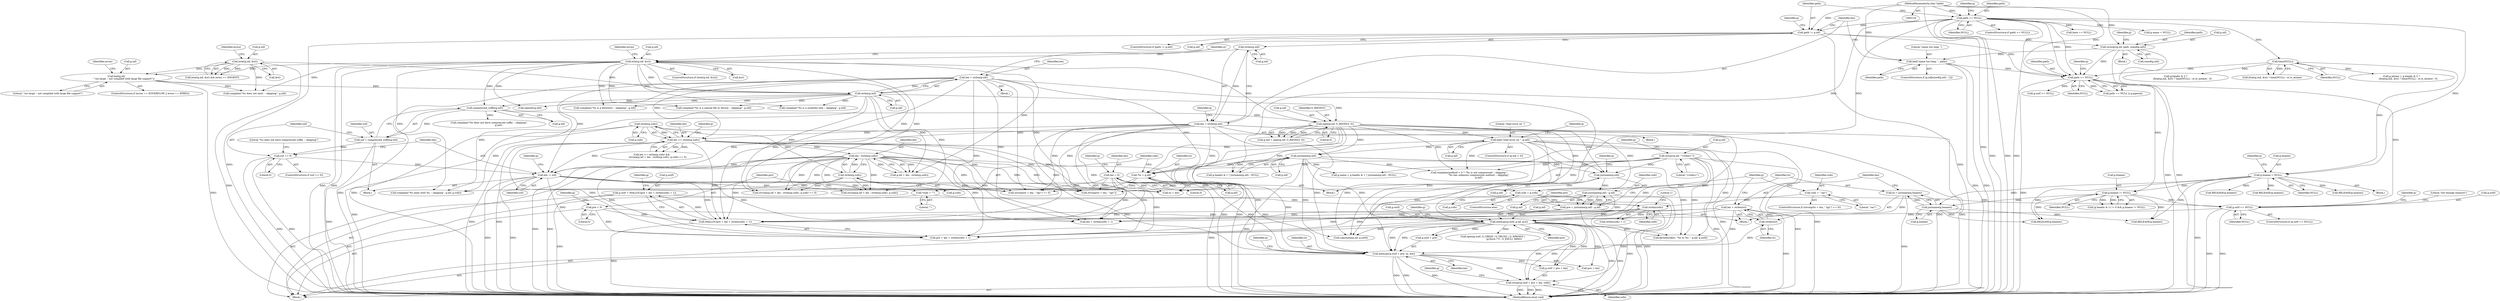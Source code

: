 digraph "0_pigz_fdad1406b3ec809f4954ff7cdf9e99eb18c2458f@API" {
"1001125" [label="(Call,strcpy(g.outf + pre + len, sufx))"];
"1001109" [label="(Call,memcpy(g.outf, g.inf, pre))"];
"1001101" [label="(Call,g.outf == NULL)"];
"1001087" [label="(Call,g.outf = MALLOC(pre + len + strlen(sufx) + 1))"];
"1001091" [label="(Call,MALLOC(pre + len + strlen(sufx) + 1))"];
"1001026" [label="(Call,pre = 0)"];
"1001049" [label="(Call,pre = justname(g.inf) - g.inf)"];
"1001051" [label="(Call,justname(g.inf) - g.inf)"];
"1001052" [label="(Call,justname(g.inf))"];
"1000788" [label="(Call,justname(g.inf))"];
"1000761" [label="(Call,open(g.inf, O_RDONLY, 0))"];
"1000232" [label="(Call,lstat(g.inf, &st))"];
"1000227" [label="(Call,strlen(g.inf))"];
"1000196" [label="(Call,path != g.inf)"];
"1000148" [label="(Call,path == NULL)"];
"1000135" [label="(MethodParameterIn,char *path)"];
"1000304" [label="(Call,strlen(g.inf))"];
"1000281" [label="(Call,bail(g.inf,\n                    \" too large -- not compiled with large file support\"))"];
"1000264" [label="(Call,lstat(g.inf, &st))"];
"1000739" [label="(Call,compressed_suffix(g.inf))"];
"1000773" [label="(Call,bail(\"read error on \", g.inf))"];
"1000152" [label="(Call,strcpy(g.inf, \"<stdin>\"))"];
"1000699" [label="(Call,len - strlen(g.sufx))"];
"1000687" [label="(Call,len >= strlen(g.sufx))"];
"1000302" [label="(Call,len = strlen(g.inf))"];
"1000225" [label="(Call,len = strlen(g.inf))"];
"1000689" [label="(Call,strlen(g.sufx))"];
"1000701" [label="(Call,strlen(g.sufx))"];
"1001065" [label="(Call,len = strlen(to))"];
"1001067" [label="(Call,strlen(to))"];
"1001059" [label="(Call,to = justname(g.hname))"];
"1001061" [label="(Call,justname(g.hname))"];
"1001043" [label="(Call,g.hname != NULL)"];
"1000811" [label="(Call,g.hname = NULL)"];
"1000184" [label="(Call,time(NULL))"];
"1000960" [label="(Call,path == NULL)"];
"1000202" [label="(Call,strncpy(g.inf, path, sizeof(g.inf)))"];
"1000222" [label="(Call,bail(\"name too long: \", path))"];
"1000754" [label="(Call,len -= suf)"];
"1000744" [label="(Call,suf == 0)"];
"1000737" [label="(Call,suf = compressed_suffix(g.inf))"];
"1000190" [label="(Call,len = 0)"];
"1001097" [label="(Call,strlen(sufx))"];
"1001078" [label="(Call,sufx = \".tar\")"];
"1001022" [label="(Call,*sufx = \"\")"];
"1001082" [label="(Call,sufx = g.sufx)"];
"1001117" [label="(Call,memcpy(g.outf + pre, to, len))"];
"1001016" [label="(Call,*to = g.inf)"];
"1000281" [label="(Call,bail(g.inf,\n                    \" too large -- not compiled with large file support\"))"];
"1000922" [label="(Call,RELEASE(g.hname))"];
"1000782" [label="(Call,g.headis & 1 ? justname(g.inf) : NULL)"];
"1000222" [label="(Call,bail(\"name too long: \", path))"];
"1000695" [label="(Call,g.inf + len - strlen(g.sufx))"];
"1001265" [label="(Call,RELEASE(g.hname))"];
"1000273" [label="(ControlStructure,if (errno == EOVERFLOW || errno == EFBIG))"];
"1000879" [label="(Call,complain(method < 0 ? \"%s is not compressed -- skipping\" :\n                         \"%s has unknown compression method -- skipping\",\n                         g.inf))"];
"1000943" [label="(Call,RELEASE(g.hname))"];
"1001116" [label="(Identifier,pre)"];
"1001094" [label="(Call,len + strlen(sufx) + 1)"];
"1000192" [label="(Literal,0)"];
"1000739" [label="(Call,compressed_suffix(g.inf))"];
"1000303" [label="(Identifier,len)"];
"1001105" [label="(Identifier,NULL)"];
"1000693" [label="(Call,strcmp(g.inf + len - strlen(g.sufx), g.sufx) == 0)"];
"1001083" [label="(Identifier,sufx)"];
"1001024" [label="(Literal,\"\")"];
"1001395" [label="(Call,copymeta(g.inf, g.outf))"];
"1000285" [label="(Literal,\" too large -- not compiled with large file support\")"];
"1000194" [label="(Block,)"];
"1000759" [label="(Identifier,g)"];
"1001070" [label="(ControlStructure,if (strcmp(to + len, \".tgz\") == 0))"];
"1001078" [label="(Call,sufx = \".tar\")"];
"1000302" [label="(Call,len = strlen(g.inf))"];
"1000231" [label="(ControlStructure,if (lstat(g.inf, &st)))"];
"1000701" [label="(Call,strlen(g.sufx))"];
"1001026" [label="(Call,pre = 0)"];
"1000737" [label="(Call,suf = compressed_suffix(g.inf))"];
"1000202" [label="(Call,strncpy(g.inf, path, sizeof(g.inf)))"];
"1000227" [label="(Call,strlen(g.inf))"];
"1000287" [label="(Identifier,errno)"];
"1001061" [label="(Call,justname(g.hname))"];
"1000271" [label="(Identifier,errno)"];
"1000746" [label="(Literal,0)"];
"1000809" [label="(Identifier,g)"];
"1000211" [label="(ControlStructure,if (g.inf[sizeof(g.inf) - 1]))"];
"1001125" [label="(Call,strcpy(g.outf + pre + len, sufx))"];
"1001014" [label="(Block,)"];
"1001067" [label="(Call,strlen(to))"];
"1001059" [label="(Call,to = justname(g.hname))"];
"1000232" [label="(Call,lstat(g.inf, &st))"];
"1001091" [label="(Call,MALLOC(pre + len + strlen(sufx) + 1))"];
"1001080" [label="(Literal,\".tar\")"];
"1000697" [label="(Identifier,g)"];
"1001048" [label="(Block,)"];
"1000304" [label="(Call,strlen(g.inf))"];
"1000743" [label="(ControlStructure,if (suf == 0))"];
"1001072" [label="(Call,strcmp(to + len, \".tgz\"))"];
"1000762" [label="(Call,g.inf)"];
"1000977" [label="(Call,g.outf == NULL)"];
"1001022" [label="(Call,*sufx = \"\")"];
"1001043" [label="(Call,g.hname != NULL)"];
"1000811" [label="(Call,g.hname = NULL)"];
"1001035" [label="(Call,(g.headis & 1) != 0 && g.hname != NULL)"];
"1001081" [label="(ControlStructure,else)"];
"1000687" [label="(Call,len >= strlen(g.sufx))"];
"1001136" [label="(Identifier,g)"];
"1000282" [label="(Call,g.inf)"];
"1001126" [label="(Call,g.outf + pre + len)"];
"1001062" [label="(Call,g.hname)"];
"1000263" [label="(Call,lstat(g.inf, &st) && errno == ENOENT)"];
"1001057" [label="(Identifier,g)"];
"1001098" [label="(Identifier,sufx)"];
"1000775" [label="(Call,g.inf)"];
"1000151" [label="(Block,)"];
"1001089" [label="(Identifier,g)"];
"1001049" [label="(Call,pre = justname(g.inf) - g.inf)"];
"1000404" [label="(Call,opendir(g.inf))"];
"1000788" [label="(Call,justname(g.inf))"];
"1000333" [label="(Call,complain(\"%s is a special file or device -- skipping\", g.inf))"];
"1000960" [label="(Call,path == NULL)"];
"1000740" [label="(Call,g.inf)"];
"1000962" [label="(Identifier,NULL)"];
"1000744" [label="(Call,suf == 0)"];
"1000755" [label="(Identifier,len)"];
"1001031" [label="(Identifier,g)"];
"1001101" [label="(Call,g.outf == NULL)"];
"1000710" [label="(Call,complain(\"%s ends with %s -- skipping\", g.inf, g.sufx))"];
"1001060" [label="(Identifier,to)"];
"1000223" [label="(Literal,\"name too long: \")"];
"1001438" [label="(MethodReturn,local void)"];
"1000185" [label="(Identifier,NULL)"];
"1001120" [label="(Identifier,g)"];
"1001044" [label="(Call,g.hname)"];
"1001018" [label="(Call,g.inf)"];
"1000162" [label="(Call,g.name = NULL)"];
"1000774" [label="(Literal,\"read error on \")"];
"1001117" [label="(Call,memcpy(g.outf + pre, to, len))"];
"1000754" [label="(Call,len -= suf)"];
"1001128" [label="(Identifier,g)"];
"1000135" [label="(MethodParameterIn,char *path)"];
"1000204" [label="(Identifier,g)"];
"1000778" [label="(Call,g.name = g.headis & 1 ? justname(g.inf) : NULL)"];
"1001130" [label="(Call,pre + len)"];
"1000959" [label="(Call,path == NULL || g.pipeout)"];
"1000738" [label="(Identifier,suf)"];
"1000748" [label="(Call,complain(\"%s does not have compressed suffix -- skipping\",\n                         g.inf))"];
"1000812" [label="(Call,g.hname)"];
"1000171" [label="(Call,g.headis & 2 ?\n                  (fstat(g.ind, &st) ? time(NULL) : st.st_mtime) : 0)"];
"1000964" [label="(Identifier,g)"];
"1000147" [label="(ControlStructure,if (path == NULL))"];
"1001050" [label="(Identifier,pre)"];
"1000177" [label="(Call,fstat(g.ind, &st) ? time(NULL) : st.st_mtime)"];
"1001056" [label="(Call,g.inf)"];
"1000242" [label="(Identifier,errno)"];
"1000149" [label="(Identifier,path)"];
"1000789" [label="(Call,g.inf)"];
"1000233" [label="(Call,g.inf)"];
"1001113" [label="(Call,g.inf)"];
"1000238" [label="(Block,)"];
"1001027" [label="(Identifier,pre)"];
"1001111" [label="(Identifier,g)"];
"1000190" [label="(Call,len = 0)"];
"1001079" [label="(Identifier,sufx)"];
"1001099" [label="(Literal,1)"];
"1001295" [label="(Call,RELEASE(g.hname))"];
"1000815" [label="(Identifier,NULL)"];
"1001052" [label="(Call,justname(g.inf))"];
"1000765" [label="(Identifier,O_RDONLY)"];
"1000780" [label="(Identifier,g)"];
"1001068" [label="(Identifier,to)"];
"1000860" [label="(Call,RELEASE(g.hname))"];
"1000961" [label="(Identifier,path)"];
"1000818" [label="(Identifier,g)"];
"1001118" [label="(Call,g.outf + pre)"];
"1000757" [label="(Call,g.ind = open(g.inf, O_RDONLY, 0))"];
"1000226" [label="(Identifier,len)"];
"1000702" [label="(Call,g.sufx)"];
"1000206" [label="(Identifier,path)"];
"1000700" [label="(Identifier,len)"];
"1001073" [label="(Call,to + len)"];
"1001110" [label="(Call,g.outf)"];
"1000745" [label="(Identifier,suf)"];
"1000203" [label="(Call,g.inf)"];
"1000236" [label="(Call,&st)"];
"1000264" [label="(Call,lstat(g.inf, &st))"];
"1001097" [label="(Call,strlen(sufx))"];
"1001305" [label="(Call,fprintf(stderr, \"%s to %s \", g.inf, g.outf))"];
"1001016" [label="(Call,*to = g.inf)"];
"1000150" [label="(Identifier,NULL)"];
"1000305" [label="(Call,g.inf)"];
"1000761" [label="(Call,open(g.inf, O_RDONLY, 0))"];
"1000767" [label="(ControlStructure,if (g.ind < 0))"];
"1000201" [label="(Block,)"];
"1000268" [label="(Call,&st)"];
"1001051" [label="(Call,justname(g.inf) - g.inf)"];
"1000296" [label="(Call,complain(\"%s does not exist -- skipping\", g.inf))"];
"1000265" [label="(Call,g.inf)"];
"1000167" [label="(Call,g.mtime = g.headis & 2 ?\n                  (fstat(g.ind, &st) ? time(NULL) : st.st_mtime) : 0)"];
"1000153" [label="(Call,g.inf)"];
"1000690" [label="(Call,g.sufx)"];
"1000313" [label="(Identifier,st)"];
"1000197" [label="(Identifier,path)"];
"1000766" [label="(Literal,0)"];
"1001107" [label="(Literal,\"not enough memory\")"];
"1001133" [label="(Identifier,sufx)"];
"1000234" [label="(Identifier,g)"];
"1000358" [label="(Call,complain(\"%s is a symbolic link -- skipping\", g.inf))"];
"1001123" [label="(Identifier,to)"];
"1000136" [label="(Block,)"];
"1001071" [label="(Call,strcmp(to + len, \".tgz\") == 0)"];
"1000688" [label="(Identifier,len)"];
"1000148" [label="(Call,path == NULL)"];
"1000378" [label="(Call,complain(\"%s is a directory -- skipping\", g.inf))"];
"1001065" [label="(Call,len = strlen(to))"];
"1000159" [label="(Identifier,g)"];
"1001088" [label="(Call,g.outf)"];
"1001066" [label="(Identifier,len)"];
"1000184" [label="(Call,time(NULL))"];
"1001124" [label="(Identifier,len)"];
"1001087" [label="(Call,g.outf = MALLOC(pre + len + strlen(sufx) + 1))"];
"1000694" [label="(Call,strcmp(g.inf + len - strlen(g.sufx), g.sufx))"];
"1000207" [label="(Call,sizeof(g.inf))"];
"1001103" [label="(Identifier,g)"];
"1000214" [label="(Identifier,g)"];
"1000228" [label="(Call,g.inf)"];
"1000152" [label="(Call,strcpy(g.inf, \"<stdin>\"))"];
"1000196" [label="(Call,path != g.inf)"];
"1001023" [label="(Identifier,sufx)"];
"1001047" [label="(Identifier,NULL)"];
"1000225" [label="(Call,len = strlen(g.inf))"];
"1000686" [label="(Call,len >= strlen(g.sufx) &&\n                strcmp(g.inf + len - strlen(g.sufx), g.sufx) == 0)"];
"1000773" [label="(Call,bail(\"read error on \", g.inf))"];
"1001053" [label="(Call,g.inf)"];
"1001102" [label="(Call,g.outf)"];
"1000409" [label="(Call,here == NULL)"];
"1001084" [label="(Call,g.sufx)"];
"1000195" [label="(ControlStructure,if (path != g.inf))"];
"1001100" [label="(ControlStructure,if (g.outf == NULL))"];
"1001028" [label="(Literal,0)"];
"1000749" [label="(Literal,\"%s does not have compressed suffix -- skipping\")"];
"1001096" [label="(Call,strlen(sufx) + 1)"];
"1000756" [label="(Identifier,suf)"];
"1000735" [label="(Block,)"];
"1000689" [label="(Call,strlen(g.sufx))"];
"1000699" [label="(Call,len - strlen(g.sufx))"];
"1001082" [label="(Call,sufx = g.sufx)"];
"1000156" [label="(Literal,\"<stdin>\")"];
"1000224" [label="(Identifier,path)"];
"1000198" [label="(Call,g.inf)"];
"1000191" [label="(Identifier,len)"];
"1001109" [label="(Call,memcpy(g.outf, g.inf, pre))"];
"1001138" [label="(Call,open(g.outf, O_CREAT | O_TRUNC | O_WRONLY |\n                              (g.force ? 0 : O_EXCL), 0600))"];
"1001092" [label="(Call,pre + len + strlen(sufx) + 1)"];
"1000154" [label="(Identifier,g)"];
"1001017" [label="(Identifier,to)"];
"1001125" -> "1001014"  [label="AST: "];
"1001125" -> "1001133"  [label="CFG: "];
"1001126" -> "1001125"  [label="AST: "];
"1001133" -> "1001125"  [label="AST: "];
"1001136" -> "1001125"  [label="CFG: "];
"1001125" -> "1001438"  [label="DDG: "];
"1001125" -> "1001438"  [label="DDG: "];
"1001125" -> "1001438"  [label="DDG: "];
"1001109" -> "1001125"  [label="DDG: "];
"1001109" -> "1001125"  [label="DDG: "];
"1001117" -> "1001125"  [label="DDG: "];
"1001097" -> "1001125"  [label="DDG: "];
"1001109" -> "1001014"  [label="AST: "];
"1001109" -> "1001116"  [label="CFG: "];
"1001110" -> "1001109"  [label="AST: "];
"1001113" -> "1001109"  [label="AST: "];
"1001116" -> "1001109"  [label="AST: "];
"1001120" -> "1001109"  [label="CFG: "];
"1001109" -> "1001438"  [label="DDG: "];
"1001109" -> "1001438"  [label="DDG: "];
"1001101" -> "1001109"  [label="DDG: "];
"1001051" -> "1001109"  [label="DDG: "];
"1000788" -> "1001109"  [label="DDG: "];
"1000761" -> "1001109"  [label="DDG: "];
"1000152" -> "1001109"  [label="DDG: "];
"1000773" -> "1001109"  [label="DDG: "];
"1001026" -> "1001109"  [label="DDG: "];
"1001049" -> "1001109"  [label="DDG: "];
"1001109" -> "1001117"  [label="DDG: "];
"1001109" -> "1001117"  [label="DDG: "];
"1001109" -> "1001118"  [label="DDG: "];
"1001109" -> "1001118"  [label="DDG: "];
"1001109" -> "1001126"  [label="DDG: "];
"1001109" -> "1001126"  [label="DDG: "];
"1001109" -> "1001130"  [label="DDG: "];
"1001109" -> "1001138"  [label="DDG: "];
"1001109" -> "1001305"  [label="DDG: "];
"1001109" -> "1001395"  [label="DDG: "];
"1001101" -> "1001100"  [label="AST: "];
"1001101" -> "1001105"  [label="CFG: "];
"1001102" -> "1001101"  [label="AST: "];
"1001105" -> "1001101"  [label="AST: "];
"1001107" -> "1001101"  [label="CFG: "];
"1001111" -> "1001101"  [label="CFG: "];
"1001101" -> "1001438"  [label="DDG: "];
"1001101" -> "1001438"  [label="DDG: "];
"1001087" -> "1001101"  [label="DDG: "];
"1001043" -> "1001101"  [label="DDG: "];
"1000960" -> "1001101"  [label="DDG: "];
"1001087" -> "1001014"  [label="AST: "];
"1001087" -> "1001091"  [label="CFG: "];
"1001088" -> "1001087"  [label="AST: "];
"1001091" -> "1001087"  [label="AST: "];
"1001103" -> "1001087"  [label="CFG: "];
"1001087" -> "1001438"  [label="DDG: "];
"1001091" -> "1001087"  [label="DDG: "];
"1001091" -> "1001092"  [label="CFG: "];
"1001092" -> "1001091"  [label="AST: "];
"1001091" -> "1001438"  [label="DDG: "];
"1001026" -> "1001091"  [label="DDG: "];
"1001049" -> "1001091"  [label="DDG: "];
"1000699" -> "1001091"  [label="DDG: "];
"1001065" -> "1001091"  [label="DDG: "];
"1000302" -> "1001091"  [label="DDG: "];
"1000225" -> "1001091"  [label="DDG: "];
"1000754" -> "1001091"  [label="DDG: "];
"1000190" -> "1001091"  [label="DDG: "];
"1000687" -> "1001091"  [label="DDG: "];
"1001097" -> "1001091"  [label="DDG: "];
"1001026" -> "1001014"  [label="AST: "];
"1001026" -> "1001028"  [label="CFG: "];
"1001027" -> "1001026"  [label="AST: "];
"1001028" -> "1001026"  [label="AST: "];
"1001031" -> "1001026"  [label="CFG: "];
"1001026" -> "1001092"  [label="DDG: "];
"1001049" -> "1001048"  [label="AST: "];
"1001049" -> "1001051"  [label="CFG: "];
"1001050" -> "1001049"  [label="AST: "];
"1001051" -> "1001049"  [label="AST: "];
"1001060" -> "1001049"  [label="CFG: "];
"1001049" -> "1001438"  [label="DDG: "];
"1001051" -> "1001049"  [label="DDG: "];
"1001051" -> "1001049"  [label="DDG: "];
"1001049" -> "1001092"  [label="DDG: "];
"1001051" -> "1001056"  [label="CFG: "];
"1001052" -> "1001051"  [label="AST: "];
"1001056" -> "1001051"  [label="AST: "];
"1001051" -> "1001438"  [label="DDG: "];
"1001052" -> "1001051"  [label="DDG: "];
"1001052" -> "1001053"  [label="CFG: "];
"1001053" -> "1001052"  [label="AST: "];
"1001057" -> "1001052"  [label="CFG: "];
"1000788" -> "1001052"  [label="DDG: "];
"1000761" -> "1001052"  [label="DDG: "];
"1000152" -> "1001052"  [label="DDG: "];
"1000773" -> "1001052"  [label="DDG: "];
"1000788" -> "1000782"  [label="AST: "];
"1000788" -> "1000789"  [label="CFG: "];
"1000789" -> "1000788"  [label="AST: "];
"1000782" -> "1000788"  [label="CFG: "];
"1000788" -> "1001438"  [label="DDG: "];
"1000788" -> "1000778"  [label="DDG: "];
"1000788" -> "1000782"  [label="DDG: "];
"1000761" -> "1000788"  [label="DDG: "];
"1000773" -> "1000788"  [label="DDG: "];
"1000788" -> "1000879"  [label="DDG: "];
"1000788" -> "1001016"  [label="DDG: "];
"1000788" -> "1001305"  [label="DDG: "];
"1000788" -> "1001395"  [label="DDG: "];
"1000761" -> "1000757"  [label="AST: "];
"1000761" -> "1000766"  [label="CFG: "];
"1000762" -> "1000761"  [label="AST: "];
"1000765" -> "1000761"  [label="AST: "];
"1000766" -> "1000761"  [label="AST: "];
"1000757" -> "1000761"  [label="CFG: "];
"1000761" -> "1001438"  [label="DDG: "];
"1000761" -> "1001438"  [label="DDG: "];
"1000761" -> "1000757"  [label="DDG: "];
"1000761" -> "1000757"  [label="DDG: "];
"1000761" -> "1000757"  [label="DDG: "];
"1000232" -> "1000761"  [label="DDG: "];
"1000304" -> "1000761"  [label="DDG: "];
"1000739" -> "1000761"  [label="DDG: "];
"1000761" -> "1000773"  [label="DDG: "];
"1000761" -> "1000879"  [label="DDG: "];
"1000761" -> "1001016"  [label="DDG: "];
"1000761" -> "1001305"  [label="DDG: "];
"1000761" -> "1001395"  [label="DDG: "];
"1000232" -> "1000231"  [label="AST: "];
"1000232" -> "1000236"  [label="CFG: "];
"1000233" -> "1000232"  [label="AST: "];
"1000236" -> "1000232"  [label="AST: "];
"1000242" -> "1000232"  [label="CFG: "];
"1000313" -> "1000232"  [label="CFG: "];
"1000232" -> "1001438"  [label="DDG: "];
"1000232" -> "1001438"  [label="DDG: "];
"1000227" -> "1000232"  [label="DDG: "];
"1000232" -> "1000281"  [label="DDG: "];
"1000232" -> "1000296"  [label="DDG: "];
"1000232" -> "1000304"  [label="DDG: "];
"1000232" -> "1000333"  [label="DDG: "];
"1000232" -> "1000358"  [label="DDG: "];
"1000232" -> "1000378"  [label="DDG: "];
"1000232" -> "1000404"  [label="DDG: "];
"1000232" -> "1000693"  [label="DDG: "];
"1000232" -> "1000694"  [label="DDG: "];
"1000232" -> "1000695"  [label="DDG: "];
"1000232" -> "1000710"  [label="DDG: "];
"1000232" -> "1000739"  [label="DDG: "];
"1000227" -> "1000225"  [label="AST: "];
"1000227" -> "1000228"  [label="CFG: "];
"1000228" -> "1000227"  [label="AST: "];
"1000225" -> "1000227"  [label="CFG: "];
"1000227" -> "1000225"  [label="DDG: "];
"1000196" -> "1000227"  [label="DDG: "];
"1000196" -> "1000195"  [label="AST: "];
"1000196" -> "1000198"  [label="CFG: "];
"1000197" -> "1000196"  [label="AST: "];
"1000198" -> "1000196"  [label="AST: "];
"1000204" -> "1000196"  [label="CFG: "];
"1000226" -> "1000196"  [label="CFG: "];
"1000196" -> "1001438"  [label="DDG: "];
"1000196" -> "1001438"  [label="DDG: "];
"1000148" -> "1000196"  [label="DDG: "];
"1000135" -> "1000196"  [label="DDG: "];
"1000196" -> "1000202"  [label="DDG: "];
"1000196" -> "1000960"  [label="DDG: "];
"1000148" -> "1000147"  [label="AST: "];
"1000148" -> "1000150"  [label="CFG: "];
"1000149" -> "1000148"  [label="AST: "];
"1000150" -> "1000148"  [label="AST: "];
"1000154" -> "1000148"  [label="CFG: "];
"1000197" -> "1000148"  [label="CFG: "];
"1000148" -> "1001438"  [label="DDG: "];
"1000148" -> "1001438"  [label="DDG: "];
"1000148" -> "1001438"  [label="DDG: "];
"1000135" -> "1000148"  [label="DDG: "];
"1000148" -> "1000162"  [label="DDG: "];
"1000148" -> "1000184"  [label="DDG: "];
"1000148" -> "1000409"  [label="DDG: "];
"1000148" -> "1000778"  [label="DDG: "];
"1000148" -> "1000782"  [label="DDG: "];
"1000148" -> "1000811"  [label="DDG: "];
"1000148" -> "1000960"  [label="DDG: "];
"1000148" -> "1000960"  [label="DDG: "];
"1000135" -> "1000134"  [label="AST: "];
"1000135" -> "1001438"  [label="DDG: "];
"1000135" -> "1000202"  [label="DDG: "];
"1000135" -> "1000222"  [label="DDG: "];
"1000135" -> "1000960"  [label="DDG: "];
"1000304" -> "1000302"  [label="AST: "];
"1000304" -> "1000305"  [label="CFG: "];
"1000305" -> "1000304"  [label="AST: "];
"1000302" -> "1000304"  [label="CFG: "];
"1000304" -> "1000302"  [label="DDG: "];
"1000281" -> "1000304"  [label="DDG: "];
"1000264" -> "1000304"  [label="DDG: "];
"1000304" -> "1000333"  [label="DDG: "];
"1000304" -> "1000358"  [label="DDG: "];
"1000304" -> "1000378"  [label="DDG: "];
"1000304" -> "1000404"  [label="DDG: "];
"1000304" -> "1000693"  [label="DDG: "];
"1000304" -> "1000694"  [label="DDG: "];
"1000304" -> "1000695"  [label="DDG: "];
"1000304" -> "1000710"  [label="DDG: "];
"1000304" -> "1000739"  [label="DDG: "];
"1000281" -> "1000273"  [label="AST: "];
"1000281" -> "1000285"  [label="CFG: "];
"1000282" -> "1000281"  [label="AST: "];
"1000285" -> "1000281"  [label="AST: "];
"1000287" -> "1000281"  [label="CFG: "];
"1000281" -> "1001438"  [label="DDG: "];
"1000264" -> "1000281"  [label="DDG: "];
"1000281" -> "1000296"  [label="DDG: "];
"1000264" -> "1000263"  [label="AST: "];
"1000264" -> "1000268"  [label="CFG: "];
"1000265" -> "1000264"  [label="AST: "];
"1000268" -> "1000264"  [label="AST: "];
"1000271" -> "1000264"  [label="CFG: "];
"1000263" -> "1000264"  [label="CFG: "];
"1000264" -> "1001438"  [label="DDG: "];
"1000264" -> "1000263"  [label="DDG: "];
"1000264" -> "1000263"  [label="DDG: "];
"1000264" -> "1000296"  [label="DDG: "];
"1000739" -> "1000737"  [label="AST: "];
"1000739" -> "1000740"  [label="CFG: "];
"1000740" -> "1000739"  [label="AST: "];
"1000737" -> "1000739"  [label="CFG: "];
"1000739" -> "1000737"  [label="DDG: "];
"1000739" -> "1000748"  [label="DDG: "];
"1000773" -> "1000767"  [label="AST: "];
"1000773" -> "1000775"  [label="CFG: "];
"1000774" -> "1000773"  [label="AST: "];
"1000775" -> "1000773"  [label="AST: "];
"1000780" -> "1000773"  [label="CFG: "];
"1000773" -> "1001438"  [label="DDG: "];
"1000773" -> "1001438"  [label="DDG: "];
"1000773" -> "1000879"  [label="DDG: "];
"1000773" -> "1001016"  [label="DDG: "];
"1000773" -> "1001305"  [label="DDG: "];
"1000773" -> "1001395"  [label="DDG: "];
"1000152" -> "1000151"  [label="AST: "];
"1000152" -> "1000156"  [label="CFG: "];
"1000153" -> "1000152"  [label="AST: "];
"1000156" -> "1000152"  [label="AST: "];
"1000159" -> "1000152"  [label="CFG: "];
"1000152" -> "1001438"  [label="DDG: "];
"1000152" -> "1001438"  [label="DDG: "];
"1000152" -> "1000879"  [label="DDG: "];
"1000152" -> "1001016"  [label="DDG: "];
"1000152" -> "1001305"  [label="DDG: "];
"1000152" -> "1001395"  [label="DDG: "];
"1000699" -> "1000695"  [label="AST: "];
"1000699" -> "1000701"  [label="CFG: "];
"1000700" -> "1000699"  [label="AST: "];
"1000701" -> "1000699"  [label="AST: "];
"1000695" -> "1000699"  [label="CFG: "];
"1000699" -> "1001438"  [label="DDG: "];
"1000699" -> "1001438"  [label="DDG: "];
"1000699" -> "1000693"  [label="DDG: "];
"1000699" -> "1000693"  [label="DDG: "];
"1000699" -> "1000694"  [label="DDG: "];
"1000699" -> "1000694"  [label="DDG: "];
"1000699" -> "1000695"  [label="DDG: "];
"1000699" -> "1000695"  [label="DDG: "];
"1000687" -> "1000699"  [label="DDG: "];
"1000701" -> "1000699"  [label="DDG: "];
"1000699" -> "1000754"  [label="DDG: "];
"1000699" -> "1001071"  [label="DDG: "];
"1000699" -> "1001072"  [label="DDG: "];
"1000699" -> "1001073"  [label="DDG: "];
"1000699" -> "1001092"  [label="DDG: "];
"1000699" -> "1001094"  [label="DDG: "];
"1000699" -> "1001117"  [label="DDG: "];
"1000687" -> "1000686"  [label="AST: "];
"1000687" -> "1000689"  [label="CFG: "];
"1000688" -> "1000687"  [label="AST: "];
"1000689" -> "1000687"  [label="AST: "];
"1000697" -> "1000687"  [label="CFG: "];
"1000686" -> "1000687"  [label="CFG: "];
"1000687" -> "1001438"  [label="DDG: "];
"1000687" -> "1001438"  [label="DDG: "];
"1000687" -> "1000686"  [label="DDG: "];
"1000687" -> "1000686"  [label="DDG: "];
"1000302" -> "1000687"  [label="DDG: "];
"1000225" -> "1000687"  [label="DDG: "];
"1000689" -> "1000687"  [label="DDG: "];
"1000687" -> "1000754"  [label="DDG: "];
"1000687" -> "1001071"  [label="DDG: "];
"1000687" -> "1001072"  [label="DDG: "];
"1000687" -> "1001073"  [label="DDG: "];
"1000687" -> "1001092"  [label="DDG: "];
"1000687" -> "1001094"  [label="DDG: "];
"1000687" -> "1001117"  [label="DDG: "];
"1000302" -> "1000238"  [label="AST: "];
"1000303" -> "1000302"  [label="AST: "];
"1000313" -> "1000302"  [label="CFG: "];
"1000302" -> "1001438"  [label="DDG: "];
"1000302" -> "1001438"  [label="DDG: "];
"1000302" -> "1000754"  [label="DDG: "];
"1000302" -> "1001071"  [label="DDG: "];
"1000302" -> "1001072"  [label="DDG: "];
"1000302" -> "1001073"  [label="DDG: "];
"1000302" -> "1001092"  [label="DDG: "];
"1000302" -> "1001094"  [label="DDG: "];
"1000302" -> "1001117"  [label="DDG: "];
"1000225" -> "1000194"  [label="AST: "];
"1000226" -> "1000225"  [label="AST: "];
"1000234" -> "1000225"  [label="CFG: "];
"1000225" -> "1001438"  [label="DDG: "];
"1000225" -> "1001438"  [label="DDG: "];
"1000225" -> "1000754"  [label="DDG: "];
"1000225" -> "1001071"  [label="DDG: "];
"1000225" -> "1001072"  [label="DDG: "];
"1000225" -> "1001073"  [label="DDG: "];
"1000225" -> "1001092"  [label="DDG: "];
"1000225" -> "1001094"  [label="DDG: "];
"1000225" -> "1001117"  [label="DDG: "];
"1000689" -> "1000690"  [label="CFG: "];
"1000690" -> "1000689"  [label="AST: "];
"1000689" -> "1001438"  [label="DDG: "];
"1000689" -> "1000701"  [label="DDG: "];
"1000689" -> "1000710"  [label="DDG: "];
"1000689" -> "1001082"  [label="DDG: "];
"1000701" -> "1000702"  [label="CFG: "];
"1000702" -> "1000701"  [label="AST: "];
"1000701" -> "1000693"  [label="DDG: "];
"1000701" -> "1000694"  [label="DDG: "];
"1000701" -> "1000710"  [label="DDG: "];
"1000701" -> "1001082"  [label="DDG: "];
"1001065" -> "1001048"  [label="AST: "];
"1001065" -> "1001067"  [label="CFG: "];
"1001066" -> "1001065"  [label="AST: "];
"1001067" -> "1001065"  [label="AST: "];
"1001089" -> "1001065"  [label="CFG: "];
"1001065" -> "1001438"  [label="DDG: "];
"1001067" -> "1001065"  [label="DDG: "];
"1001065" -> "1001092"  [label="DDG: "];
"1001065" -> "1001094"  [label="DDG: "];
"1001065" -> "1001117"  [label="DDG: "];
"1001067" -> "1001068"  [label="CFG: "];
"1001068" -> "1001067"  [label="AST: "];
"1001059" -> "1001067"  [label="DDG: "];
"1001067" -> "1001117"  [label="DDG: "];
"1001059" -> "1001048"  [label="AST: "];
"1001059" -> "1001061"  [label="CFG: "];
"1001060" -> "1001059"  [label="AST: "];
"1001061" -> "1001059"  [label="AST: "];
"1001066" -> "1001059"  [label="CFG: "];
"1001059" -> "1001438"  [label="DDG: "];
"1001061" -> "1001059"  [label="DDG: "];
"1001061" -> "1001062"  [label="CFG: "];
"1001062" -> "1001061"  [label="AST: "];
"1001043" -> "1001061"  [label="DDG: "];
"1000811" -> "1001061"  [label="DDG: "];
"1001061" -> "1001265"  [label="DDG: "];
"1001061" -> "1001295"  [label="DDG: "];
"1001043" -> "1001035"  [label="AST: "];
"1001043" -> "1001047"  [label="CFG: "];
"1001044" -> "1001043"  [label="AST: "];
"1001047" -> "1001043"  [label="AST: "];
"1001035" -> "1001043"  [label="CFG: "];
"1001043" -> "1001035"  [label="DDG: "];
"1001043" -> "1001035"  [label="DDG: "];
"1000811" -> "1001043"  [label="DDG: "];
"1000960" -> "1001043"  [label="DDG: "];
"1001043" -> "1001265"  [label="DDG: "];
"1001043" -> "1001295"  [label="DDG: "];
"1000811" -> "1000136"  [label="AST: "];
"1000811" -> "1000815"  [label="CFG: "];
"1000812" -> "1000811"  [label="AST: "];
"1000815" -> "1000811"  [label="AST: "];
"1000818" -> "1000811"  [label="CFG: "];
"1000811" -> "1001438"  [label="DDG: "];
"1000184" -> "1000811"  [label="DDG: "];
"1000811" -> "1000860"  [label="DDG: "];
"1000811" -> "1000922"  [label="DDG: "];
"1000811" -> "1000943"  [label="DDG: "];
"1000811" -> "1001265"  [label="DDG: "];
"1000811" -> "1001295"  [label="DDG: "];
"1000184" -> "1000177"  [label="AST: "];
"1000184" -> "1000185"  [label="CFG: "];
"1000185" -> "1000184"  [label="AST: "];
"1000177" -> "1000184"  [label="CFG: "];
"1000184" -> "1000167"  [label="DDG: "];
"1000184" -> "1000171"  [label="DDG: "];
"1000184" -> "1000177"  [label="DDG: "];
"1000184" -> "1000960"  [label="DDG: "];
"1000960" -> "1000959"  [label="AST: "];
"1000960" -> "1000962"  [label="CFG: "];
"1000961" -> "1000960"  [label="AST: "];
"1000962" -> "1000960"  [label="AST: "];
"1000964" -> "1000960"  [label="CFG: "];
"1000959" -> "1000960"  [label="CFG: "];
"1000960" -> "1001438"  [label="DDG: "];
"1000960" -> "1000959"  [label="DDG: "];
"1000960" -> "1000959"  [label="DDG: "];
"1000202" -> "1000960"  [label="DDG: "];
"1000222" -> "1000960"  [label="DDG: "];
"1000960" -> "1000977"  [label="DDG: "];
"1000202" -> "1000201"  [label="AST: "];
"1000202" -> "1000207"  [label="CFG: "];
"1000203" -> "1000202"  [label="AST: "];
"1000206" -> "1000202"  [label="AST: "];
"1000207" -> "1000202"  [label="AST: "];
"1000214" -> "1000202"  [label="CFG: "];
"1000202" -> "1001438"  [label="DDG: "];
"1000202" -> "1001438"  [label="DDG: "];
"1000202" -> "1000222"  [label="DDG: "];
"1000222" -> "1000211"  [label="AST: "];
"1000222" -> "1000224"  [label="CFG: "];
"1000223" -> "1000222"  [label="AST: "];
"1000224" -> "1000222"  [label="AST: "];
"1000226" -> "1000222"  [label="CFG: "];
"1000222" -> "1001438"  [label="DDG: "];
"1000222" -> "1001438"  [label="DDG: "];
"1000754" -> "1000735"  [label="AST: "];
"1000754" -> "1000756"  [label="CFG: "];
"1000755" -> "1000754"  [label="AST: "];
"1000756" -> "1000754"  [label="AST: "];
"1000759" -> "1000754"  [label="CFG: "];
"1000754" -> "1001438"  [label="DDG: "];
"1000754" -> "1001438"  [label="DDG: "];
"1000744" -> "1000754"  [label="DDG: "];
"1000754" -> "1001071"  [label="DDG: "];
"1000754" -> "1001072"  [label="DDG: "];
"1000754" -> "1001073"  [label="DDG: "];
"1000754" -> "1001092"  [label="DDG: "];
"1000754" -> "1001094"  [label="DDG: "];
"1000754" -> "1001117"  [label="DDG: "];
"1000744" -> "1000743"  [label="AST: "];
"1000744" -> "1000746"  [label="CFG: "];
"1000745" -> "1000744"  [label="AST: "];
"1000746" -> "1000744"  [label="AST: "];
"1000749" -> "1000744"  [label="CFG: "];
"1000755" -> "1000744"  [label="CFG: "];
"1000744" -> "1001438"  [label="DDG: "];
"1000744" -> "1001438"  [label="DDG: "];
"1000737" -> "1000744"  [label="DDG: "];
"1000737" -> "1000735"  [label="AST: "];
"1000738" -> "1000737"  [label="AST: "];
"1000745" -> "1000737"  [label="CFG: "];
"1000737" -> "1001438"  [label="DDG: "];
"1000190" -> "1000151"  [label="AST: "];
"1000190" -> "1000192"  [label="CFG: "];
"1000191" -> "1000190"  [label="AST: "];
"1000192" -> "1000190"  [label="AST: "];
"1000809" -> "1000190"  [label="CFG: "];
"1000190" -> "1001438"  [label="DDG: "];
"1000190" -> "1001071"  [label="DDG: "];
"1000190" -> "1001072"  [label="DDG: "];
"1000190" -> "1001073"  [label="DDG: "];
"1000190" -> "1001092"  [label="DDG: "];
"1000190" -> "1001094"  [label="DDG: "];
"1000190" -> "1001117"  [label="DDG: "];
"1001097" -> "1001096"  [label="AST: "];
"1001097" -> "1001098"  [label="CFG: "];
"1001098" -> "1001097"  [label="AST: "];
"1001099" -> "1001097"  [label="CFG: "];
"1001097" -> "1001092"  [label="DDG: "];
"1001097" -> "1001094"  [label="DDG: "];
"1001097" -> "1001096"  [label="DDG: "];
"1001078" -> "1001097"  [label="DDG: "];
"1001022" -> "1001097"  [label="DDG: "];
"1001082" -> "1001097"  [label="DDG: "];
"1001078" -> "1001070"  [label="AST: "];
"1001078" -> "1001080"  [label="CFG: "];
"1001079" -> "1001078"  [label="AST: "];
"1001080" -> "1001078"  [label="AST: "];
"1001089" -> "1001078"  [label="CFG: "];
"1001022" -> "1001014"  [label="AST: "];
"1001022" -> "1001024"  [label="CFG: "];
"1001023" -> "1001022"  [label="AST: "];
"1001024" -> "1001022"  [label="AST: "];
"1001027" -> "1001022"  [label="CFG: "];
"1001082" -> "1001081"  [label="AST: "];
"1001082" -> "1001084"  [label="CFG: "];
"1001083" -> "1001082"  [label="AST: "];
"1001084" -> "1001082"  [label="AST: "];
"1001089" -> "1001082"  [label="CFG: "];
"1001082" -> "1001438"  [label="DDG: "];
"1001117" -> "1001014"  [label="AST: "];
"1001117" -> "1001124"  [label="CFG: "];
"1001118" -> "1001117"  [label="AST: "];
"1001123" -> "1001117"  [label="AST: "];
"1001124" -> "1001117"  [label="AST: "];
"1001128" -> "1001117"  [label="CFG: "];
"1001117" -> "1001438"  [label="DDG: "];
"1001117" -> "1001438"  [label="DDG: "];
"1001117" -> "1001438"  [label="DDG: "];
"1001016" -> "1001117"  [label="DDG: "];
"1001117" -> "1001126"  [label="DDG: "];
"1001117" -> "1001130"  [label="DDG: "];
"1001016" -> "1001014"  [label="AST: "];
"1001016" -> "1001018"  [label="CFG: "];
"1001017" -> "1001016"  [label="AST: "];
"1001018" -> "1001016"  [label="AST: "];
"1001023" -> "1001016"  [label="CFG: "];
"1001016" -> "1001071"  [label="DDG: "];
"1001016" -> "1001072"  [label="DDG: "];
"1001016" -> "1001073"  [label="DDG: "];
}
